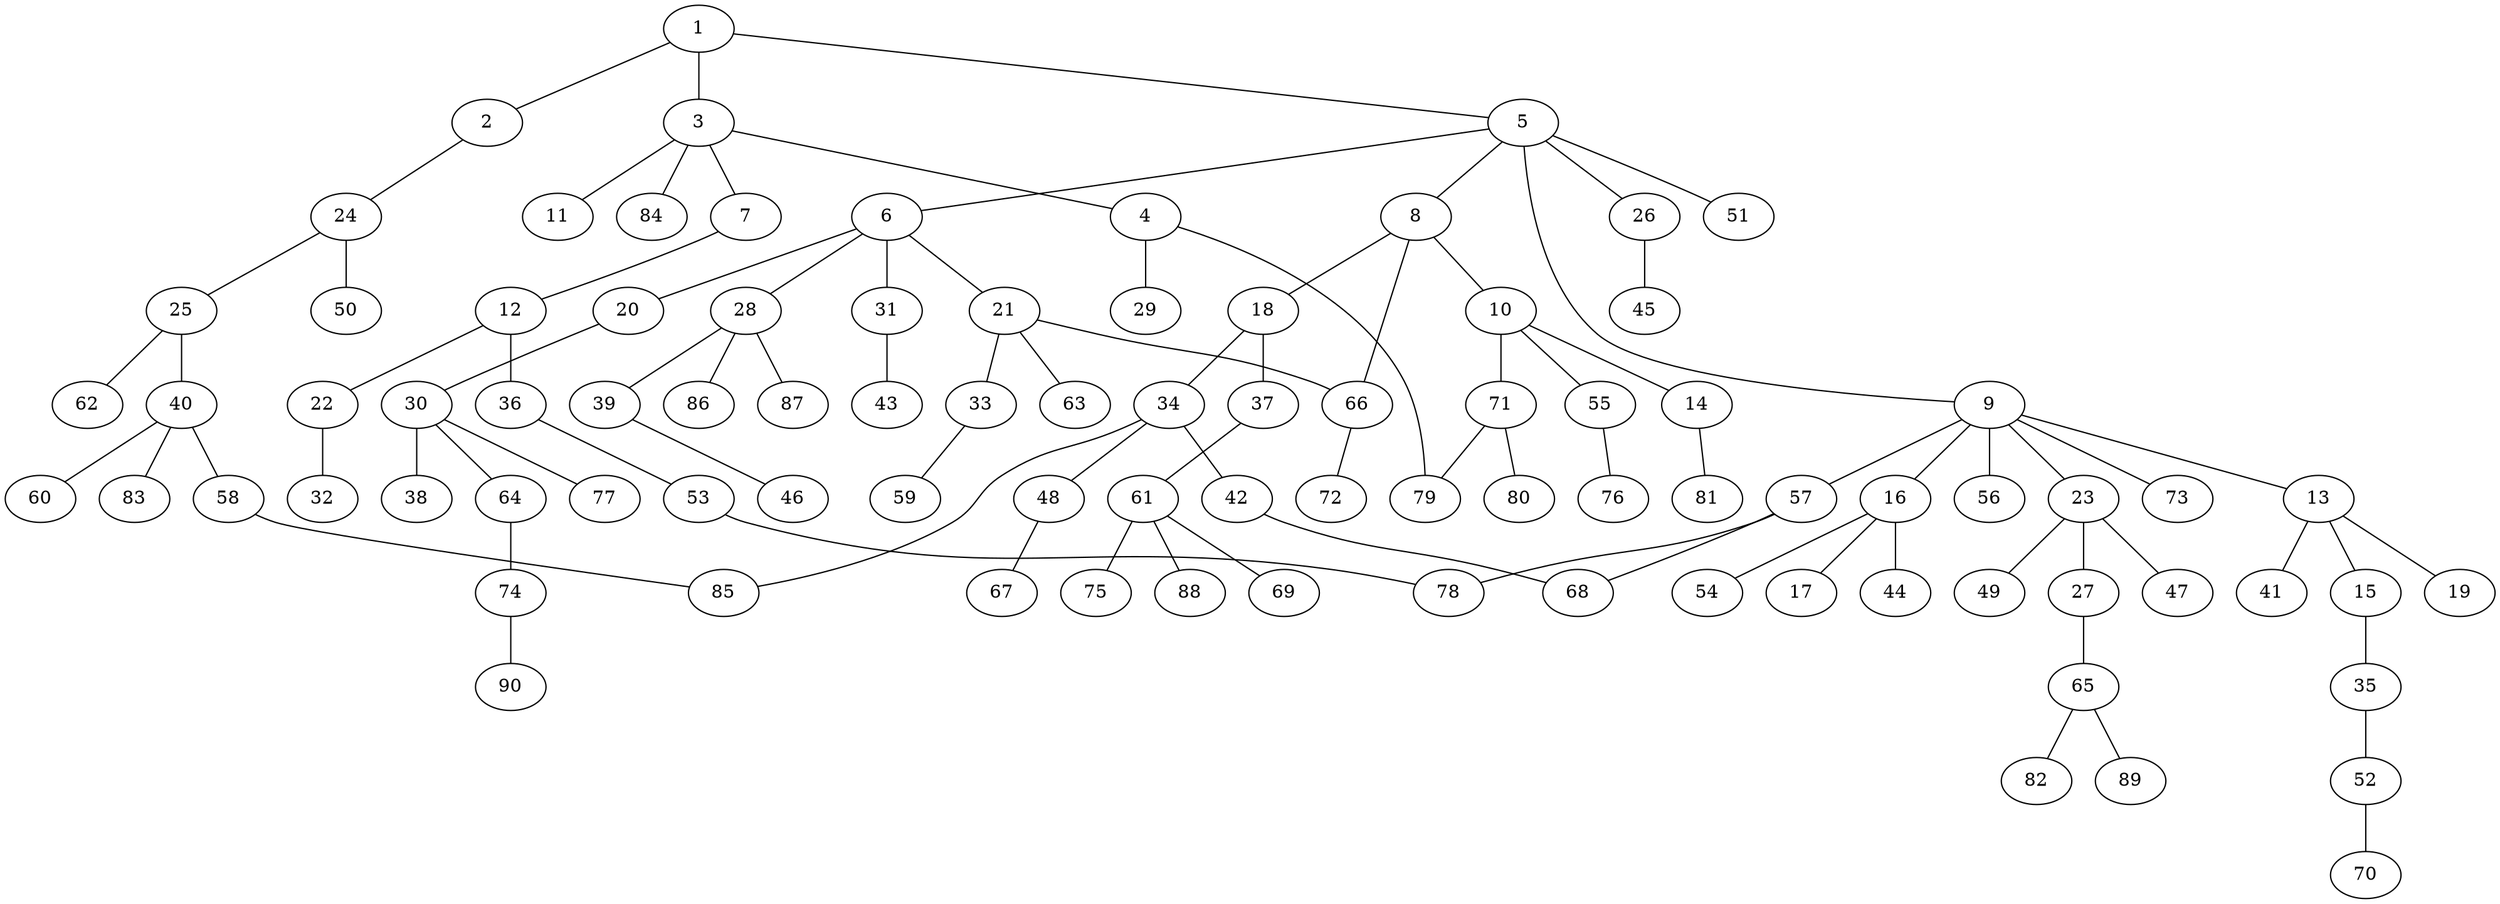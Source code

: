 graph graphname {1--2
1--3
1--5
2--24
3--4
3--7
3--11
3--84
4--29
4--79
5--6
5--8
5--9
5--26
5--51
6--20
6--21
6--28
6--31
7--12
8--10
8--18
8--66
9--13
9--16
9--23
9--56
9--57
9--73
10--14
10--55
10--71
12--22
12--36
13--15
13--19
13--41
14--81
15--35
16--17
16--44
16--54
18--34
18--37
20--30
21--33
21--63
21--66
22--32
23--27
23--47
23--49
24--25
24--50
25--40
25--62
26--45
27--65
28--39
28--86
28--87
30--38
30--64
30--77
31--43
33--59
34--42
34--48
34--85
35--52
36--53
37--61
39--46
40--58
40--60
40--83
42--68
48--67
52--70
53--78
55--76
57--68
57--78
58--85
61--69
61--75
61--88
64--74
65--82
65--89
66--72
71--79
71--80
74--90
}